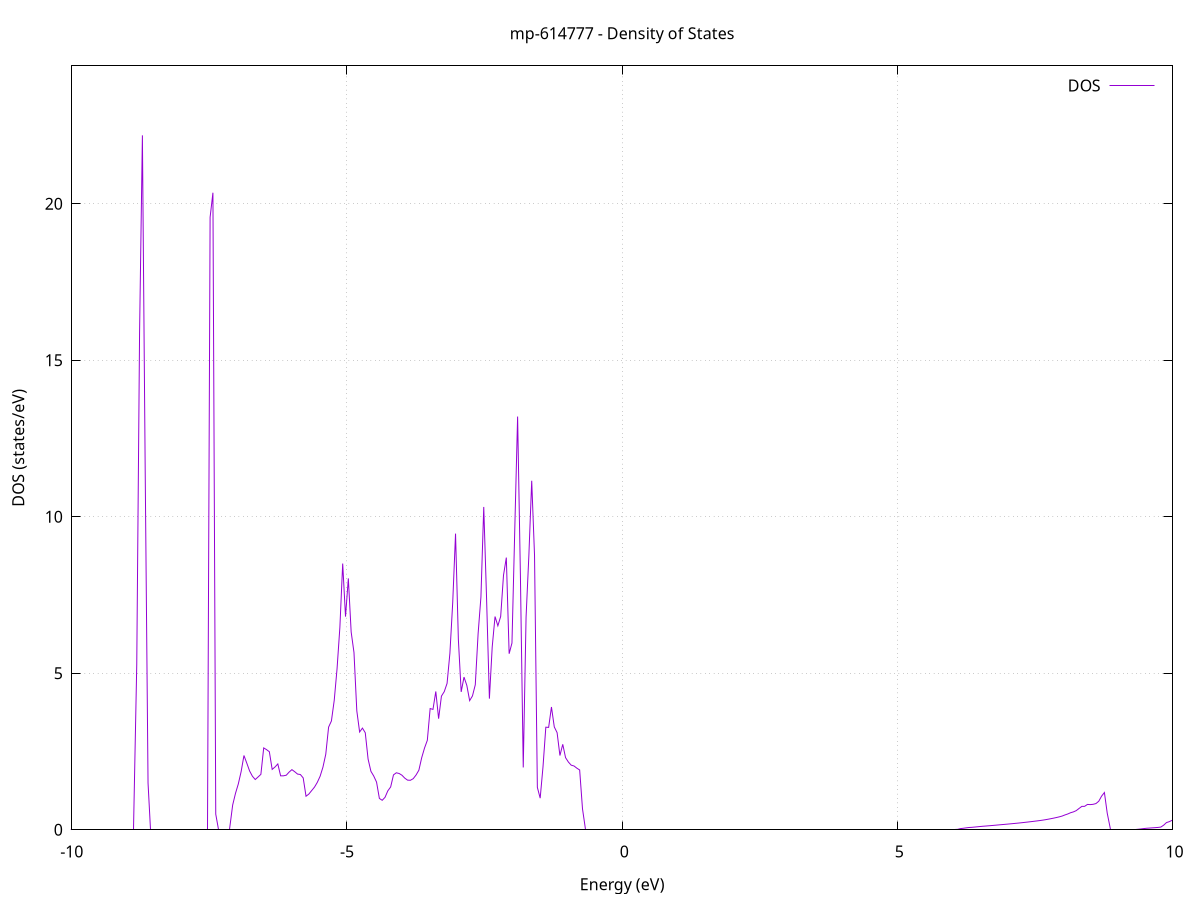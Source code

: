 set title 'mp-614777 - Density of States'
set xlabel 'Energy (eV)'
set ylabel 'DOS (states/eV)'
set grid
set xrange [-10:10]
set yrange [0:24.405]
set xzeroaxis lt -1
set terminal png size 800,600
set output 'mp-614777_dos_gnuplot.png'
plot '-' using 1:2 with lines title 'DOS'
-72.895100 0.000000
-72.843800 0.000000
-72.792600 0.000000
-72.741300 0.000000
-72.690100 0.000000
-72.638800 0.000000
-72.587500 0.000000
-72.536300 0.000000
-72.485000 0.000000
-72.433800 0.000000
-72.382500 0.000000
-72.331200 0.000000
-72.280000 0.000000
-72.228700 0.000000
-72.177500 0.000000
-72.126200 0.000000
-72.074900 0.000000
-72.023700 0.000000
-71.972400 0.000000
-71.921100 0.000000
-71.869900 0.000000
-71.818600 0.000000
-71.767400 0.000000
-71.716100 0.000000
-71.664800 0.000000
-71.613600 0.000000
-71.562300 0.000000
-71.511100 0.000000
-71.459800 0.000000
-71.408500 0.000000
-71.357300 0.000000
-71.306000 0.000000
-71.254800 0.000000
-71.203500 0.000000
-71.152200 0.000000
-71.101000 0.000000
-71.049700 0.000000
-70.998500 0.000000
-70.947200 0.000000
-70.895900 0.000000
-70.844700 0.000000
-70.793400 0.000000
-70.742200 0.000000
-70.690900 0.000000
-70.639600 0.000000
-70.588400 0.000000
-70.537100 0.000000
-70.485900 0.000000
-70.434600 0.000000
-70.383300 0.000000
-70.332100 0.000000
-70.280800 0.000000
-70.229600 0.000000
-70.178300 0.000000
-70.127000 0.000000
-70.075800 0.000000
-70.024500 0.000000
-69.973300 0.000000
-69.922000 0.000000
-69.870700 0.000000
-69.819500 0.000000
-69.768200 0.000000
-69.717000 0.000000
-69.665700 0.000000
-69.614400 0.000000
-69.563200 0.000000
-69.511900 0.000000
-69.460700 0.000000
-69.409400 0.000000
-69.358100 0.000000
-69.306900 0.000000
-69.255600 0.000000
-69.204300 0.000000
-69.153100 0.000000
-69.101800 0.000000
-69.050600 0.000000
-68.999300 0.000000
-68.948000 0.000000
-68.896800 0.000000
-68.845500 0.000000
-68.794300 0.000000
-68.743000 0.000000
-68.691700 0.000000
-68.640500 0.000000
-68.589200 0.000000
-68.538000 0.000000
-68.486700 0.000000
-68.435400 0.000000
-68.384200 0.000000
-68.332900 0.000000
-68.281700 0.000000
-68.230400 0.000000
-68.179100 0.000000
-68.127900 0.000000
-68.076600 0.000000
-68.025400 0.000000
-67.974100 0.000000
-67.922800 0.000000
-67.871600 0.000000
-67.820300 0.000000
-67.769100 0.000000
-67.717800 0.000000
-67.666500 0.000000
-67.615300 0.000000
-67.564000 0.000000
-67.512800 0.000000
-67.461500 0.000000
-67.410200 0.000000
-67.359000 0.000000
-67.307700 0.000000
-67.256500 0.000000
-67.205200 0.000000
-67.153900 0.000000
-67.102700 0.000000
-67.051400 0.000000
-67.000200 0.000000
-66.948900 0.000000
-66.897600 0.000000
-66.846400 0.000000
-66.795100 0.000000
-66.743900 0.000000
-66.692600 0.000000
-66.641300 0.000000
-66.590100 0.000000
-66.538800 0.000000
-66.487500 0.000000
-66.436300 0.000000
-66.385000 0.000000
-66.333800 0.000000
-66.282500 0.000000
-66.231200 0.000000
-66.180000 0.000000
-66.128700 0.000000
-66.077500 0.000000
-66.026200 0.000000
-65.974900 0.000000
-65.923700 0.000000
-65.872400 0.000000
-65.821200 0.000000
-65.769900 0.000000
-65.718600 0.000000
-65.667400 0.000000
-65.616100 0.000000
-65.564900 0.000000
-65.513600 0.000000
-65.462300 0.000000
-65.411100 0.000000
-65.359800 0.000000
-65.308600 0.000000
-65.257300 0.000000
-65.206000 0.000000
-65.154800 0.000000
-65.103500 0.000000
-65.052300 0.000000
-65.001000 0.000000
-64.949700 0.000000
-64.898500 0.000000
-64.847200 0.000000
-64.796000 0.000000
-64.744700 0.000000
-64.693400 0.000000
-64.642200 0.000000
-64.590900 0.000000
-64.539700 0.000000
-64.488400 0.000000
-64.437100 0.000000
-64.385900 0.000000
-64.334600 0.000000
-64.283400 0.000000
-64.232100 0.000000
-64.180800 0.000000
-64.129600 0.000000
-64.078300 0.000000
-64.027100 0.000000
-63.975800 0.000000
-63.924500 0.000000
-63.873300 0.000000
-63.822000 0.000000
-63.770800 0.000000
-63.719500 0.000000
-63.668200 0.000000
-63.617000 0.000000
-63.565700 0.000000
-63.514400 0.000000
-63.463200 0.000000
-63.411900 0.000000
-63.360700 0.000000
-63.309400 0.000000
-63.258100 0.000000
-63.206900 0.000000
-63.155600 0.000000
-63.104400 0.000000
-63.053100 0.000000
-63.001800 0.000000
-62.950600 0.000000
-62.899300 0.000000
-62.848100 0.000000
-62.796800 0.000000
-62.745500 0.000000
-62.694300 0.000000
-62.643000 0.000000
-62.591800 0.000000
-62.540500 0.000000
-62.489200 0.000000
-62.438000 0.000000
-62.386700 0.000000
-62.335500 0.000000
-62.284200 0.000000
-62.232900 0.000000
-62.181700 0.000000
-62.130400 0.000000
-62.079200 0.000000
-62.027900 0.000000
-61.976600 0.000000
-61.925400 0.000000
-61.874100 0.000000
-61.822900 0.000000
-61.771600 0.000000
-61.720300 0.000000
-61.669100 0.000000
-61.617800 0.000000
-61.566600 0.000000
-61.515300 0.000000
-61.464000 0.000000
-61.412800 0.000000
-61.361500 0.000000
-61.310300 0.000000
-61.259000 0.000000
-61.207700 0.000000
-61.156500 0.000000
-61.105200 0.000000
-61.054000 0.000000
-61.002700 0.000000
-60.951400 0.000000
-60.900200 0.000000
-60.848900 0.000000
-60.797600 0.000000
-60.746400 0.000000
-60.695100 0.000000
-60.643900 0.000000
-60.592600 0.000000
-60.541300 0.000000
-60.490100 0.000000
-60.438800 0.000000
-60.387600 0.000000
-60.336300 0.000000
-60.285000 0.000000
-60.233800 0.000000
-60.182500 0.000000
-60.131300 0.000000
-60.080000 0.000000
-60.028700 0.000000
-59.977500 0.000000
-59.926200 0.000000
-59.875000 0.000000
-59.823700 0.000000
-59.772400 0.000000
-59.721200 0.000000
-59.669900 0.000000
-59.618700 0.000000
-59.567400 0.000000
-59.516100 0.000000
-59.464900 0.000000
-59.413600 0.000000
-59.362400 0.000000
-59.311100 0.000000
-59.259800 0.000000
-59.208600 0.000000
-59.157300 0.000000
-59.106100 0.000000
-59.054800 0.000000
-59.003500 0.000000
-58.952300 0.000000
-58.901000 0.000000
-58.849800 0.000000
-58.798500 0.000000
-58.747200 0.000000
-58.696000 0.000000
-58.644700 0.000000
-58.593500 0.000000
-58.542200 0.000000
-58.490900 0.000000
-58.439700 0.000000
-58.388400 0.000000
-58.337200 0.000000
-58.285900 0.000000
-58.234600 0.000000
-58.183400 0.000000
-58.132100 0.000000
-58.080800 0.000000
-58.029600 0.000000
-57.978300 0.000000
-57.927100 0.000000
-57.875800 0.000000
-57.824500 0.000000
-57.773300 0.000000
-57.722000 0.000000
-57.670800 0.000000
-57.619500 0.000000
-57.568200 0.000000
-57.517000 0.000000
-57.465700 0.000000
-57.414500 0.000000
-57.363200 0.000000
-57.311900 0.000000
-57.260700 0.000000
-57.209400 0.000000
-57.158200 0.000000
-57.106900 0.000000
-57.055600 0.000000
-57.004400 0.000000
-56.953100 0.000000
-56.901900 0.000000
-56.850600 0.000000
-56.799300 0.000000
-56.748100 0.000000
-56.696800 0.000000
-56.645600 0.000000
-56.594300 0.000000
-56.543000 0.000000
-56.491800 0.000000
-56.440500 0.000000
-56.389300 0.000000
-56.338000 0.000000
-56.286700 0.000000
-56.235500 0.000000
-56.184200 0.000000
-56.133000 0.000000
-56.081700 0.000000
-56.030400 0.000000
-55.979200 0.000000
-55.927900 0.000000
-55.876700 0.000000
-55.825400 0.000000
-55.774100 0.000000
-55.722900 0.000000
-55.671600 0.000000
-55.620400 0.000000
-55.569100 0.000000
-55.517800 0.000000
-55.466600 0.000000
-55.415300 0.000000
-55.364100 0.000000
-55.312800 0.000000
-55.261500 0.000000
-55.210300 0.000000
-55.159000 0.000000
-55.107700 0.000000
-55.056500 0.000000
-55.005200 0.000000
-54.954000 0.000000
-54.902700 0.000000
-54.851400 0.000000
-54.800200 0.000000
-54.748900 0.000000
-54.697700 0.000000
-54.646400 0.000000
-54.595100 0.000000
-54.543900 0.000000
-54.492600 0.000000
-54.441400 0.000000
-54.390100 0.000000
-54.338800 0.000000
-54.287600 0.000000
-54.236300 0.000000
-54.185100 0.000000
-54.133800 0.000000
-54.082500 0.000000
-54.031300 0.000000
-53.980000 0.000000
-53.928800 0.000000
-53.877500 0.000000
-53.826200 0.000000
-53.775000 0.000000
-53.723700 0.000000
-53.672500 0.000000
-53.621200 0.000000
-53.569900 0.000000
-53.518700 0.000000
-53.467400 0.000000
-53.416200 0.000000
-53.364900 0.000000
-53.313600 0.000000
-53.262400 0.000000
-53.211100 0.000000
-53.159900 0.000000
-53.108600 0.000000
-53.057300 0.000000
-53.006100 0.000000
-52.954800 0.000000
-52.903600 0.000000
-52.852300 0.000000
-52.801000 0.000000
-52.749800 0.000000
-52.698500 0.000000
-52.647300 0.000000
-52.596000 0.000000
-52.544700 0.000000
-52.493500 0.000000
-52.442200 0.000000
-52.390900 0.000000
-52.339700 0.000000
-52.288400 0.000000
-52.237200 0.000000
-52.185900 0.000000
-52.134600 0.000000
-52.083400 0.000000
-52.032100 0.000000
-51.980900 0.000000
-51.929600 0.000000
-51.878300 0.000000
-51.827100 0.000000
-51.775800 0.000000
-51.724600 0.000000
-51.673300 0.000000
-51.622000 0.000000
-51.570800 0.000000
-51.519500 0.000000
-51.468300 0.000000
-51.417000 0.000000
-51.365700 0.000000
-51.314500 0.000000
-51.263200 0.000000
-51.212000 0.000000
-51.160700 0.000000
-51.109400 0.000000
-51.058200 0.000000
-51.006900 0.000000
-50.955700 0.000000
-50.904400 0.000000
-50.853100 0.000000
-50.801900 0.000000
-50.750600 0.000000
-50.699400 0.000000
-50.648100 0.000000
-50.596800 0.000000
-50.545600 0.000000
-50.494300 0.000000
-50.443100 0.000000
-50.391800 0.000000
-50.340500 0.000000
-50.289300 0.000000
-50.238000 0.000000
-50.186800 0.000000
-50.135500 0.000000
-50.084200 0.000000
-50.033000 0.000000
-49.981700 0.000000
-49.930500 0.000000
-49.879200 0.000000
-49.827900 0.000000
-49.776700 0.000000
-49.725400 0.000000
-49.674100 0.000000
-49.622900 0.000000
-49.571600 0.000000
-49.520400 0.000000
-49.469100 0.000000
-49.417800 0.000000
-49.366600 0.000000
-49.315300 0.000000
-49.264100 0.000000
-49.212800 0.000000
-49.161500 0.000000
-49.110300 0.000000
-49.059000 0.000000
-49.007800 0.000000
-48.956500 0.000000
-48.905200 0.000000
-48.854000 0.000000
-48.802700 0.000000
-48.751500 0.000000
-48.700200 0.000000
-48.648900 0.000000
-48.597700 0.000000
-48.546400 0.000000
-48.495200 0.000000
-48.443900 0.000000
-48.392600 0.000000
-48.341400 0.000000
-48.290100 0.000000
-48.238900 0.000000
-48.187600 0.000000
-48.136300 0.000000
-48.085100 0.000000
-48.033800 0.000000
-47.982600 0.000000
-47.931300 0.000000
-47.880000 0.000000
-47.828800 0.000000
-47.777500 0.000000
-47.726300 0.000000
-47.675000 0.000000
-47.623700 0.000000
-47.572500 0.000000
-47.521200 0.000000
-47.470000 0.000000
-47.418700 0.000000
-47.367400 0.000000
-47.316200 0.000000
-47.264900 0.000000
-47.213700 0.000000
-47.162400 0.000000
-47.111100 0.000000
-47.059900 0.000000
-47.008600 0.000000
-46.957300 0.000000
-46.906100 0.000000
-46.854800 0.000000
-46.803600 0.000000
-46.752300 0.000000
-46.701000 0.000000
-46.649800 0.000000
-46.598500 0.000000
-46.547300 0.000000
-46.496000 0.000000
-46.444700 0.000000
-46.393500 0.000000
-46.342200 0.000000
-46.291000 0.000000
-46.239700 0.000000
-46.188400 0.000000
-46.137200 0.000000
-46.085900 0.000000
-46.034700 0.000000
-45.983400 0.000000
-45.932100 0.000000
-45.880900 0.000000
-45.829600 0.000000
-45.778400 0.000000
-45.727100 0.000000
-45.675800 0.000000
-45.624600 0.000000
-45.573300 0.000000
-45.522100 0.000000
-45.470800 0.000000
-45.419500 0.000000
-45.368300 0.000000
-45.317000 0.000000
-45.265800 0.000000
-45.214500 0.000000
-45.163200 0.000000
-45.112000 0.000000
-45.060700 0.000000
-45.009500 0.000000
-44.958200 0.000000
-44.906900 0.000000
-44.855700 0.000000
-44.804400 0.000000
-44.753200 0.000000
-44.701900 0.000000
-44.650600 0.000000
-44.599400 0.000000
-44.548100 0.000000
-44.496900 0.000000
-44.445600 0.000000
-44.394300 0.000000
-44.343100 0.000000
-44.291800 0.000000
-44.240600 0.000000
-44.189300 0.000000
-44.138000 0.000000
-44.086800 0.000000
-44.035500 0.000000
-43.984200 0.000000
-43.933000 0.000000
-43.881700 0.000000
-43.830500 0.000000
-43.779200 0.000000
-43.727900 0.000000
-43.676700 0.000000
-43.625400 0.000000
-43.574200 0.000000
-43.522900 0.000000
-43.471600 0.000000
-43.420400 0.000000
-43.369100 0.000000
-43.317900 0.000000
-43.266600 0.000000
-43.215300 0.000000
-43.164100 0.000000
-43.112800 0.000000
-43.061600 0.000000
-43.010300 0.000000
-42.959000 0.000000
-42.907800 0.000000
-42.856500 0.000000
-42.805300 0.000000
-42.754000 0.000000
-42.702700 0.000000
-42.651500 0.000000
-42.600200 0.000000
-42.549000 0.000000
-42.497700 0.000000
-42.446400 0.000000
-42.395200 0.000000
-42.343900 0.000000
-42.292700 0.000000
-42.241400 0.000000
-42.190100 0.000000
-42.138900 0.000000
-42.087600 0.000000
-42.036400 0.000000
-41.985100 0.000000
-41.933800 0.000000
-41.882600 0.000000
-41.831300 0.000000
-41.780100 0.000000
-41.728800 0.000000
-41.677500 0.000000
-41.626300 0.000000
-41.575000 0.000000
-41.523800 0.000000
-41.472500 0.000000
-41.421200 0.000000
-41.370000 0.000000
-41.318700 0.000000
-41.267400 0.000000
-41.216200 0.000000
-41.164900 0.000000
-41.113700 0.000000
-41.062400 0.000000
-41.011100 0.000000
-40.959900 0.000000
-40.908600 0.000000
-40.857400 0.000000
-40.806100 0.000000
-40.754800 0.000000
-40.703600 0.000000
-40.652300 0.000000
-40.601100 0.000000
-40.549800 0.000000
-40.498500 0.000000
-40.447300 0.000000
-40.396000 0.000000
-40.344800 0.000000
-40.293500 0.000000
-40.242200 0.000000
-40.191000 0.000000
-40.139700 0.000000
-40.088500 0.000000
-40.037200 0.000000
-39.985900 0.000000
-39.934700 0.000000
-39.883400 0.000000
-39.832200 0.000000
-39.780900 0.000000
-39.729600 0.000000
-39.678400 0.000000
-39.627100 0.000000
-39.575900 0.000000
-39.524600 0.000000
-39.473300 0.000000
-39.422100 0.000000
-39.370800 0.000000
-39.319600 0.000000
-39.268300 0.000000
-39.217000 0.000000
-39.165800 0.000000
-39.114500 0.000000
-39.063300 0.000000
-39.012000 0.000000
-38.960700 0.000000
-38.909500 0.000000
-38.858200 0.000000
-38.807000 0.000000
-38.755700 0.000000
-38.704400 0.000000
-38.653200 0.000000
-38.601900 0.000000
-38.550600 0.000000
-38.499400 0.000000
-38.448100 0.000000
-38.396900 0.000000
-38.345600 0.000000
-38.294300 0.000000
-38.243100 0.000000
-38.191800 0.000000
-38.140600 0.000000
-38.089300 0.000000
-38.038000 0.000000
-37.986800 0.000000
-37.935500 0.000000
-37.884300 0.000000
-37.833000 0.000000
-37.781700 0.000000
-37.730500 0.000000
-37.679200 0.000000
-37.628000 0.000000
-37.576700 0.000000
-37.525400 0.000000
-37.474200 0.000000
-37.422900 0.000000
-37.371700 0.000000
-37.320400 0.000000
-37.269100 0.000000
-37.217900 0.000000
-37.166600 0.000000
-37.115400 0.000000
-37.064100 0.000000
-37.012800 0.000000
-36.961600 0.000000
-36.910300 0.000000
-36.859100 0.000000
-36.807800 0.000000
-36.756500 0.000000
-36.705300 0.000000
-36.654000 0.000000
-36.602800 0.000000
-36.551500 0.000000
-36.500200 0.000000
-36.449000 0.000000
-36.397700 0.000000
-36.346500 0.000000
-36.295200 0.000000
-36.243900 0.000000
-36.192700 0.000000
-36.141400 0.000000
-36.090200 0.000000
-36.038900 0.000000
-35.987600 0.000000
-35.936400 0.000000
-35.885100 0.000000
-35.833900 0.000000
-35.782600 0.000000
-35.731300 0.000000
-35.680100 0.000000
-35.628800 0.000000
-35.577500 0.000000
-35.526300 0.000000
-35.475000 0.000000
-35.423800 0.000000
-35.372500 0.000000
-35.321200 0.000000
-35.270000 0.000000
-35.218700 0.000000
-35.167500 0.000000
-35.116200 0.000000
-35.064900 0.000000
-35.013700 0.000000
-34.962400 0.000000
-34.911200 0.000000
-34.859900 0.000000
-34.808600 0.000000
-34.757400 0.000000
-34.706100 0.000000
-34.654900 0.000000
-34.603600 0.000000
-34.552300 0.000000
-34.501100 0.000000
-34.449800 0.000000
-34.398600 0.000000
-34.347300 0.000000
-34.296000 0.000000
-34.244800 0.000000
-34.193500 0.000000
-34.142300 0.000000
-34.091000 0.000000
-34.039700 0.000000
-33.988500 0.000000
-33.937200 0.000000
-33.886000 0.000000
-33.834700 0.000000
-33.783400 0.000000
-33.732200 0.000000
-33.680900 0.000000
-33.629700 0.000000
-33.578400 0.000000
-33.527100 0.000000
-33.475900 0.000000
-33.424600 0.000000
-33.373400 0.000000
-33.322100 0.000000
-33.270800 0.000000
-33.219600 0.000000
-33.168300 0.000000
-33.117100 0.000000
-33.065800 0.000000
-33.014500 0.000000
-32.963300 0.000000
-32.912000 0.000000
-32.860700 0.000000
-32.809500 0.000000
-32.758200 0.000000
-32.707000 0.000000
-32.655700 0.000000
-32.604400 0.000000
-32.553200 0.000000
-32.501900 0.000000
-32.450700 0.000000
-32.399400 0.000000
-32.348100 0.000000
-32.296900 0.000000
-32.245600 0.000000
-32.194400 0.000000
-32.143100 0.000000
-32.091800 0.000000
-32.040600 0.000000
-31.989300 0.000000
-31.938100 0.000000
-31.886800 0.000000
-31.835500 0.000000
-31.784300 0.000000
-31.733000 0.000000
-31.681800 0.000000
-31.630500 0.000000
-31.579200 0.000000
-31.528000 0.000000
-31.476700 0.000000
-31.425500 0.000000
-31.374200 0.000000
-31.322900 0.000000
-31.271700 0.000000
-31.220400 0.000000
-31.169200 0.000000
-31.117900 0.000000
-31.066600 0.000000
-31.015400 0.000000
-30.964100 0.000000
-30.912900 0.000000
-30.861600 0.000000
-30.810300 0.000000
-30.759100 0.000000
-30.707800 0.000000
-30.656600 0.000000
-30.605300 0.000000
-30.554000 0.000000
-30.502800 0.000000
-30.451500 0.000000
-30.400300 0.000000
-30.349000 0.000000
-30.297700 0.000000
-30.246500 0.000000
-30.195200 0.000000
-30.143900 0.000000
-30.092700 0.000000
-30.041400 0.000000
-29.990200 0.000000
-29.938900 0.000000
-29.887600 0.000000
-29.836400 0.000000
-29.785100 0.000000
-29.733900 0.000000
-29.682600 0.000000
-29.631300 0.000000
-29.580100 0.000000
-29.528800 0.000000
-29.477600 0.000000
-29.426300 0.000000
-29.375000 0.000000
-29.323800 0.000000
-29.272500 0.000000
-29.221300 0.000000
-29.170000 0.000000
-29.118700 0.000000
-29.067500 0.000000
-29.016200 0.000000
-28.965000 0.000000
-28.913700 0.000000
-28.862400 0.000000
-28.811200 0.000000
-28.759900 0.000000
-28.708700 0.000000
-28.657400 0.000000
-28.606100 0.000000
-28.554900 0.000000
-28.503600 0.000000
-28.452400 0.000000
-28.401100 0.000000
-28.349800 0.000000
-28.298600 0.000000
-28.247300 0.000000
-28.196100 0.000000
-28.144800 0.000000
-28.093500 0.000000
-28.042300 0.000000
-27.991000 0.000000
-27.939800 0.000000
-27.888500 0.000000
-27.837200 0.000000
-27.786000 0.000000
-27.734700 0.000000
-27.683500 0.000000
-27.632200 0.000000
-27.580900 0.000000
-27.529700 0.000000
-27.478400 0.000000
-27.427200 0.000000
-27.375900 0.000000
-27.324600 0.000000
-27.273400 0.000000
-27.222100 0.000000
-27.170800 0.000000
-27.119600 0.000000
-27.068300 0.000000
-27.017100 0.000000
-26.965800 0.000000
-26.914500 0.000000
-26.863300 0.000000
-26.812000 0.000000
-26.760800 0.000000
-26.709500 0.000000
-26.658200 0.000000
-26.607000 0.000000
-26.555700 0.000000
-26.504500 0.000000
-26.453200 0.000000
-26.401900 0.000000
-26.350700 0.000000
-26.299400 0.000000
-26.248200 0.000000
-26.196900 0.000000
-26.145600 0.000000
-26.094400 0.000000
-26.043100 0.000000
-25.991900 0.000000
-25.940600 0.000000
-25.889300 0.000000
-25.838100 0.000000
-25.786800 0.000000
-25.735600 0.000000
-25.684300 0.000000
-25.633000 0.000000
-25.581800 0.000000
-25.530500 0.000000
-25.479300 0.000000
-25.428000 0.000000
-25.376700 0.000000
-25.325500 0.000000
-25.274200 0.000000
-25.223000 0.000000
-25.171700 0.000000
-25.120400 0.000000
-25.069200 0.000000
-25.017900 0.000000
-24.966700 0.000000
-24.915400 0.000000
-24.864100 0.000000
-24.812900 0.000000
-24.761600 0.000000
-24.710400 0.000000
-24.659100 0.000000
-24.607800 0.000000
-24.556600 0.000000
-24.505300 0.000000
-24.454000 0.000000
-24.402800 0.000000
-24.351500 0.000000
-24.300300 0.000000
-24.249000 0.000000
-24.197700 0.000000
-24.146500 0.000000
-24.095200 0.000000
-24.044000 0.000000
-23.992700 0.000000
-23.941400 0.000000
-23.890200 0.000000
-23.838900 0.000000
-23.787700 0.000000
-23.736400 0.000000
-23.685100 0.000000
-23.633900 0.000000
-23.582600 0.000000
-23.531400 0.000000
-23.480100 0.000000
-23.428800 0.000000
-23.377600 0.000000
-23.326300 0.000000
-23.275100 0.000000
-23.223800 0.000000
-23.172500 0.000000
-23.121300 0.000000
-23.070000 0.000000
-23.018800 0.000000
-22.967500 0.000000
-22.916200 0.000000
-22.865000 0.000000
-22.813700 0.000000
-22.762500 0.511400
-22.711200 0.877400
-22.659900 1.247000
-22.608700 1.682600
-22.557400 2.288700
-22.506200 3.477000
-22.454900 6.481300
-22.403600 0.000000
-22.352400 0.000000
-22.301100 0.000000
-22.249900 0.000000
-22.198600 0.000000
-22.147300 0.273200
-22.096100 4.306600
-22.044800 5.828700
-21.993600 4.232700
-21.942300 7.844300
-21.891000 35.386300
-21.839800 23.375600
-21.788500 30.563000
-21.737200 0.000000
-21.686000 0.000000
-21.634700 0.000000
-21.583500 0.000000
-21.532200 0.000000
-21.480900 0.000000
-21.429700 0.000000
-21.378400 0.000000
-21.327200 0.000000
-21.275900 0.000000
-21.224600 0.000000
-21.173400 0.000000
-21.122100 0.000000
-21.070900 0.000000
-21.019600 0.000000
-20.968300 0.000000
-20.917100 0.000000
-20.865800 0.000000
-20.814600 0.000000
-20.763300 0.000000
-20.712000 0.000000
-20.660800 0.000000
-20.609500 0.000000
-20.558300 0.000000
-20.507000 0.000000
-20.455700 0.000000
-20.404500 0.000000
-20.353200 0.000000
-20.302000 0.000000
-20.250700 0.000000
-20.199400 0.000000
-20.148200 0.000000
-20.096900 0.000000
-20.045700 0.000000
-19.994400 0.000000
-19.943100 0.000000
-19.891900 0.000000
-19.840600 0.000000
-19.789400 0.000000
-19.738100 0.000000
-19.686800 0.000000
-19.635600 0.000000
-19.584300 0.000000
-19.533100 0.000000
-19.481800 0.000000
-19.430500 0.000000
-19.379300 0.000000
-19.328000 0.000000
-19.276800 0.000000
-19.225500 0.000000
-19.174200 0.000000
-19.123000 0.000000
-19.071700 0.000000
-19.020400 0.000000
-18.969200 0.000000
-18.917900 0.000000
-18.866700 0.000000
-18.815400 0.000000
-18.764100 0.000000
-18.712900 0.000000
-18.661600 0.000000
-18.610400 0.000000
-18.559100 0.000000
-18.507800 0.000000
-18.456600 0.000000
-18.405300 0.000000
-18.354100 0.000000
-18.302800 0.000000
-18.251500 0.000000
-18.200300 0.000000
-18.149000 0.000000
-18.097800 0.000000
-18.046500 0.000000
-17.995200 0.000000
-17.944000 0.000000
-17.892700 0.000000
-17.841500 0.000000
-17.790200 0.000000
-17.738900 0.000000
-17.687700 0.000000
-17.636400 0.000000
-17.585200 0.000000
-17.533900 0.000000
-17.482600 0.000000
-17.431400 0.000000
-17.380100 0.000000
-17.328900 0.000000
-17.277600 0.000000
-17.226300 0.000000
-17.175100 0.000000
-17.123800 0.000000
-17.072600 0.000000
-17.021300 0.000000
-16.970000 0.000000
-16.918800 0.000000
-16.867500 0.000000
-16.816300 0.000000
-16.765000 0.000000
-16.713700 0.000000
-16.662500 0.000000
-16.611200 0.000000
-16.560000 0.000000
-16.508700 0.000000
-16.457400 0.000000
-16.406200 0.000000
-16.354900 0.000000
-16.303700 0.000000
-16.252400 0.000000
-16.201100 0.000000
-16.149900 0.000000
-16.098600 0.000000
-16.047300 0.000000
-15.996100 0.000000
-15.944800 0.000000
-15.893600 0.000000
-15.842300 0.000000
-15.791000 0.000000
-15.739800 0.000000
-15.688500 0.000000
-15.637300 0.000000
-15.586000 0.000000
-15.534700 0.000000
-15.483500 0.000000
-15.432200 0.000000
-15.381000 0.000000
-15.329700 0.000000
-15.278400 0.000000
-15.227200 0.000000
-15.175900 0.000000
-15.124700 0.000000
-15.073400 0.000000
-15.022100 0.000000
-14.970900 0.000000
-14.919600 0.000000
-14.868400 0.000000
-14.817100 0.000000
-14.765800 0.000000
-14.714600 0.000000
-14.663300 0.000000
-14.612100 0.000000
-14.560800 0.000000
-14.509500 0.000000
-14.458300 0.000000
-14.407000 0.000000
-14.355800 0.000000
-14.304500 0.000000
-14.253200 0.000000
-14.202000 0.000000
-14.150700 0.000000
-14.099500 0.000000
-14.048200 0.000000
-13.996900 0.000000
-13.945700 0.000000
-13.894400 0.000000
-13.843200 0.000000
-13.791900 0.000000
-13.740600 0.000000
-13.689400 0.000000
-13.638100 0.000000
-13.586900 0.000000
-13.535600 0.000000
-13.484300 0.000000
-13.433100 0.000000
-13.381800 0.000000
-13.330500 0.000000
-13.279300 0.000000
-13.228000 0.000000
-13.176800 0.000000
-13.125500 0.000000
-13.074200 0.000000
-13.023000 0.000000
-12.971700 0.000000
-12.920500 0.000000
-12.869200 0.000000
-12.817900 0.000000
-12.766700 0.000000
-12.715400 0.000000
-12.664200 0.000000
-12.612900 0.000000
-12.561600 0.000000
-12.510400 0.000000
-12.459100 0.000000
-12.407900 0.000000
-12.356600 0.000000
-12.305300 0.000000
-12.254100 0.000000
-12.202800 0.000000
-12.151600 0.000000
-12.100300 0.000000
-12.049000 0.000000
-11.997800 0.000000
-11.946500 0.000000
-11.895300 0.000000
-11.844000 0.000000
-11.792700 0.000000
-11.741500 0.000000
-11.690200 0.000000
-11.639000 0.000000
-11.587700 0.000000
-11.536400 0.000000
-11.485200 0.000000
-11.433900 0.000000
-11.382700 0.000000
-11.331400 0.000000
-11.280100 0.000000
-11.228900 0.000000
-11.177600 0.000000
-11.126400 0.000000
-11.075100 0.000000
-11.023800 0.000000
-10.972600 0.000000
-10.921300 0.000000
-10.870100 0.000000
-10.818800 0.000000
-10.767500 0.000000
-10.716300 0.000000
-10.665000 0.000000
-10.613700 0.000000
-10.562500 0.000000
-10.511200 0.000000
-10.460000 0.000000
-10.408700 0.000000
-10.357400 0.000000
-10.306200 0.000000
-10.254900 0.000000
-10.203700 0.000000
-10.152400 0.000000
-10.101100 0.000000
-10.049900 0.000000
-9.998600 0.000000
-9.947400 0.000000
-9.896100 0.000000
-9.844800 0.000000
-9.793600 0.000000
-9.742300 0.000000
-9.691100 0.000000
-9.639800 0.000000
-9.588500 0.000000
-9.537300 0.000000
-9.486000 0.000000
-9.434800 0.000000
-9.383500 0.000000
-9.332200 0.000000
-9.281000 0.000000
-9.229700 0.000000
-9.178500 0.000000
-9.127200 0.000000
-9.075900 0.000000
-9.024700 0.000000
-8.973400 0.000000
-8.922200 0.000000
-8.870900 0.000000
-8.819600 5.281000
-8.768400 15.877000
-8.717100 22.186300
-8.665900 11.400700
-8.614600 1.496600
-8.563300 0.000000
-8.512100 0.000000
-8.460800 0.000000
-8.409600 0.000000
-8.358300 0.000000
-8.307000 0.000000
-8.255800 0.000000
-8.204500 0.000000
-8.153300 0.000000
-8.102000 0.000000
-8.050700 0.000000
-7.999500 0.000000
-7.948200 0.000000
-7.897000 0.000000
-7.845700 0.000000
-7.794400 0.000000
-7.743200 0.000000
-7.691900 0.000000
-7.640600 0.000000
-7.589400 0.000000
-7.538100 0.000000
-7.486900 19.567500
-7.435600 20.352200
-7.384300 0.499400
-7.333100 0.000000
-7.281800 0.000000
-7.230600 0.000000
-7.179300 0.000000
-7.128000 0.000000
-7.076800 0.791500
-7.025500 1.163400
-6.974300 1.464700
-6.923000 1.859900
-6.871700 2.373300
-6.820500 2.129600
-6.769200 1.878600
-6.718000 1.710700
-6.666700 1.605600
-6.615400 1.686700
-6.564200 1.770700
-6.512900 2.615400
-6.461700 2.560500
-6.410400 2.493700
-6.359100 1.928800
-6.307900 2.004800
-6.256600 2.103500
-6.205400 1.722600
-6.154100 1.723800
-6.102800 1.743400
-6.051600 1.842500
-6.000300 1.921400
-5.949100 1.854400
-5.897800 1.779300
-5.846500 1.765500
-5.795300 1.656800
-5.744000 1.071300
-5.692800 1.141200
-5.641500 1.252000
-5.590200 1.363100
-5.539000 1.514500
-5.487700 1.711100
-5.436500 2.000900
-5.385200 2.413400
-5.333900 3.279300
-5.282700 3.475700
-5.231400 4.135700
-5.180200 5.144100
-5.128900 6.464800
-5.077600 8.504200
-5.026400 6.808600
-4.975100 8.030900
-4.923800 6.319800
-4.872600 5.662700
-4.821300 3.801500
-4.770100 3.123700
-4.718800 3.248000
-4.667500 3.099600
-4.616300 2.258500
-4.565000 1.868500
-4.513800 1.717400
-4.462500 1.522700
-4.411200 1.002100
-4.360000 0.941900
-4.308700 1.036000
-4.257500 1.244300
-4.206200 1.368200
-4.154900 1.753000
-4.103700 1.820700
-4.052400 1.798200
-4.001200 1.743200
-3.949900 1.649900
-3.898600 1.585600
-3.847400 1.581300
-3.796100 1.632800
-3.744900 1.749000
-3.693600 1.902600
-3.642300 2.301500
-3.591100 2.610000
-3.539800 2.858700
-3.488600 3.872700
-3.437300 3.845900
-3.386000 4.418400
-3.334800 3.549700
-3.283500 4.270400
-3.232300 4.412900
-3.181000 4.677800
-3.129700 5.637900
-3.078500 7.259900
-3.027200 9.462700
-2.976000 6.083600
-2.924700 4.404800
-2.873400 4.878000
-2.822200 4.612000
-2.770900 4.125700
-2.719700 4.276200
-2.668400 4.632800
-2.617100 6.266000
-2.565900 7.437400
-2.514600 10.313800
-2.463400 7.386800
-2.412100 4.188900
-2.360800 5.843400
-2.309600 6.812300
-2.258300 6.515900
-2.207000 6.816700
-2.155800 8.131200
-2.104500 8.695900
-2.053300 5.624300
-2.002000 5.965500
-1.950700 9.613200
-1.899500 13.202000
-1.848200 8.084100
-1.797000 1.991900
-1.745700 6.790700
-1.694400 8.783800
-1.643200 11.150800
-1.591900 8.761500
-1.540700 1.355000
-1.489400 1.009900
-1.438100 2.010000
-1.386900 3.277200
-1.335600 3.270800
-1.284400 3.922800
-1.233100 3.286300
-1.181800 3.102100
-1.130600 2.371800
-1.079300 2.731300
-1.028100 2.304600
-0.976800 2.163900
-0.925500 2.064000
-0.874300 2.037900
-0.823000 1.967700
-0.771800 1.910400
-0.720500 0.670800
-0.669200 0.000000
-0.618000 0.000000
-0.566700 0.000000
-0.515500 0.000000
-0.464200 0.000000
-0.412900 0.000000
-0.361700 0.000000
-0.310400 0.000000
-0.259200 0.000000
-0.207900 0.000000
-0.156600 0.000000
-0.105400 0.000000
-0.054100 0.000000
-0.002900 0.000000
0.048400 0.000000
0.099700 0.000000
0.150900 0.000000
0.202200 0.000000
0.253400 0.000000
0.304700 0.000000
0.356000 0.000000
0.407200 0.000000
0.458500 0.000000
0.509800 0.000000
0.561000 0.000000
0.612300 0.000000
0.663500 0.000000
0.714800 0.000000
0.766100 0.000000
0.817300 0.000000
0.868600 0.000000
0.919800 0.000000
0.971100 0.000000
1.022400 0.000000
1.073600 0.000000
1.124900 0.000000
1.176100 0.000000
1.227400 0.000000
1.278700 0.000000
1.329900 0.000000
1.381200 0.000000
1.432400 0.000000
1.483700 0.000000
1.535000 0.000000
1.586200 0.000000
1.637500 0.000000
1.688700 0.000000
1.740000 0.000000
1.791300 0.000000
1.842500 0.000000
1.893800 0.000000
1.945000 0.000000
1.996300 0.000000
2.047600 0.000000
2.098800 0.000000
2.150100 0.000000
2.201300 0.000000
2.252600 0.000000
2.303900 0.000000
2.355100 0.000000
2.406400 0.000000
2.457600 0.000000
2.508900 0.000000
2.560200 0.000000
2.611400 0.000000
2.662700 0.000000
2.713900 0.000000
2.765200 0.000000
2.816500 0.000000
2.867700 0.000000
2.919000 0.000000
2.970200 0.000000
3.021500 0.000000
3.072800 0.000000
3.124000 0.000000
3.175300 0.000000
3.226500 0.000000
3.277800 0.000000
3.329100 0.000000
3.380300 0.000000
3.431600 0.000000
3.482900 0.000000
3.534100 0.000000
3.585400 0.000000
3.636600 0.000000
3.687900 0.000000
3.739200 0.000000
3.790400 0.000000
3.841700 0.000000
3.892900 0.000000
3.944200 0.000000
3.995500 0.000000
4.046700 0.000000
4.098000 0.000000
4.149200 0.000000
4.200500 0.000000
4.251800 0.000000
4.303000 0.000000
4.354300 0.000000
4.405500 0.000000
4.456800 0.000000
4.508100 0.000000
4.559300 0.000000
4.610600 0.000000
4.661800 0.000000
4.713100 0.000000
4.764400 0.000000
4.815600 0.000000
4.866900 0.000000
4.918100 0.000000
4.969400 0.000000
5.020700 0.000000
5.071900 0.000000
5.123200 0.000000
5.174400 0.000000
5.225700 0.000000
5.277000 0.000000
5.328200 0.000000
5.379500 0.000000
5.430700 0.000000
5.482000 0.000000
5.533300 0.000000
5.584500 0.000000
5.635800 0.000000
5.687000 0.000000
5.738300 0.000000
5.789600 0.000000
5.840800 0.000000
5.892100 0.000000
5.943300 0.000000
5.994600 0.000000
6.045900 0.000000
6.097100 0.014500
6.148400 0.038000
6.199700 0.048300
6.250900 0.061200
6.302200 0.072900
6.353400 0.078400
6.404700 0.086900
6.456000 0.095800
6.507200 0.105000
6.558500 0.112900
6.609700 0.120100
6.661000 0.127400
6.712300 0.135000
6.763500 0.143100
6.814800 0.151500
6.866000 0.159800
6.917300 0.167500
6.968600 0.175600
7.019800 0.183900
7.071100 0.192300
7.122300 0.201000
7.173600 0.209800
7.224900 0.218900
7.276100 0.228600
7.327400 0.238800
7.378600 0.249200
7.429900 0.259900
7.481200 0.270800
7.532400 0.282000
7.583700 0.293500
7.634900 0.305900
7.686200 0.320500
7.737500 0.336600
7.788700 0.353600
7.840000 0.371800
7.891200 0.391600
7.942500 0.413000
7.993800 0.438000
8.045000 0.473700
8.096300 0.504300
8.147500 0.544000
8.198800 0.570900
8.250100 0.611000
8.301300 0.680500
8.352600 0.747000
8.403800 0.749300
8.455100 0.809900
8.506400 0.804200
8.557600 0.813500
8.608900 0.837200
8.660100 0.911700
8.711400 1.074000
8.762700 1.190400
8.813900 0.532100
8.865200 0.000000
8.916500 0.000000
8.967700 0.000000
9.019000 0.000000
9.070200 0.000000
9.121500 0.000000
9.172800 0.000000
9.224000 0.000000
9.275300 0.000000
9.326500 0.000000
9.377800 0.017500
9.429100 0.027500
9.480300 0.039300
9.531600 0.048500
9.582800 0.055100
9.634100 0.061600
9.685400 0.067800
9.736600 0.075300
9.787900 0.086300
9.839100 0.146400
9.890400 0.230000
9.941700 0.259400
9.992900 0.302400
10.044200 0.351500
10.095400 0.398100
10.146700 0.441200
10.198000 0.489700
10.249200 0.544200
10.300500 0.610200
10.351700 0.701800
10.403000 0.854200
10.454300 0.940900
10.505500 0.925900
10.556800 0.940200
10.608000 0.941000
10.659300 0.962800
10.710600 1.317800
10.761800 1.219800
10.813100 1.043700
10.864300 0.831400
10.915600 0.543900
10.966900 0.442600
11.018100 0.393200
11.069400 0.472800
11.120600 0.567900
11.171900 0.722900
11.223200 0.754200
11.274400 0.766400
11.325700 0.768400
11.376900 0.775200
11.428200 0.814600
11.479500 0.865000
11.530700 0.875300
11.582000 0.877500
11.633200 0.902900
11.684500 0.942100
11.735800 0.988600
11.787000 1.011700
11.838300 1.028800
11.889600 1.066200
11.940800 1.133300
11.992100 1.152700
12.043300 1.192800
12.094600 1.308200
12.145900 1.452500
12.197100 1.551700
12.248400 1.569500
12.299600 1.780800
12.350900 1.730400
12.402200 1.571700
12.453400 1.354400
12.504700 1.215600
12.555900 1.107300
12.607200 1.062000
12.658500 1.083100
12.709700 1.127000
12.761000 1.138500
12.812200 1.026000
12.863500 0.921400
12.914800 0.845800
12.966000 0.817300
13.017300 0.783400
13.068500 0.804500
13.119800 0.852900
13.171100 0.957600
13.222300 1.147500
13.273600 1.372100
13.324800 1.564000
13.376100 1.594500
13.427400 1.609600
13.478600 1.476600
13.529900 1.494900
13.581100 1.354700
13.632400 1.262200
13.683700 1.138200
13.734900 1.121300
13.786200 1.144900
13.837400 1.164600
13.888700 1.142300
13.940000 1.115500
13.991200 1.009100
14.042500 1.178200
14.093700 1.319100
14.145000 1.268400
14.196300 1.282400
14.247500 1.306600
14.298800 1.385100
14.350000 1.431500
14.401300 1.324200
14.452600 1.123500
14.503800 0.972100
14.555100 1.008200
14.606400 1.253000
14.657600 1.345500
14.708900 1.352100
14.760100 1.387900
14.811400 1.754600
14.862700 1.540000
14.913900 1.385100
14.965200 1.364700
15.016400 1.457200
15.067700 1.714400
15.119000 1.946600
15.170200 1.895500
15.221500 1.914400
15.272700 1.858100
15.324000 1.802600
15.375300 1.770200
15.426500 1.927800
15.477800 2.334700
15.529000 2.379300
15.580300 2.655600
15.631600 2.496100
15.682800 2.213000
15.734100 2.427200
15.785300 2.223500
15.836600 2.232300
15.887900 2.199400
15.939100 2.097600
15.990400 2.284100
16.041600 2.223000
16.092900 2.792700
16.144200 2.615500
16.195400 3.044000
16.246700 2.589900
16.297900 2.416100
16.349200 2.248100
16.400500 2.057600
16.451700 2.029000
16.503000 2.227000
16.554200 2.307800
16.605500 2.097100
16.656800 1.872600
16.708000 1.562300
16.759300 1.362300
16.810500 1.366300
16.861800 1.587900
16.913100 1.976000
16.964300 1.833800
17.015600 1.491700
17.066800 1.488600
17.118100 1.782000
17.169400 1.897600
17.220600 1.968500
17.271900 1.983500
17.323200 1.722100
17.374400 1.691000
17.425700 1.644000
17.476900 1.919100
17.528200 1.697800
17.579500 1.533900
17.630700 1.448700
17.682000 1.351500
17.733200 1.357200
17.784500 1.260100
17.835800 1.218500
17.887000 1.646200
17.938300 2.419500
17.989500 2.245900
18.040800 1.855000
18.092100 1.569200
18.143300 1.313300
18.194600 1.247500
18.245800 1.180800
18.297100 1.090600
18.348400 1.092200
18.399600 1.208700
18.450900 1.387100
18.502100 1.382000
18.553400 1.497100
18.604700 1.768400
18.655900 2.182700
18.707200 2.199200
18.758400 2.132000
18.809700 2.273000
18.861000 2.286400
18.912200 2.319100
18.963500 2.317800
19.014700 2.173000
19.066000 1.936900
19.117300 1.510300
19.168500 1.267000
19.219800 1.295800
19.271000 1.430200
19.322300 1.556100
19.373600 1.635400
19.424800 1.571300
19.476100 1.428700
19.527300 1.351400
19.578600 1.216000
19.629900 1.087300
19.681100 1.030700
19.732400 1.090400
19.783600 1.211900
19.834900 1.439400
19.886200 1.690000
19.937400 1.757200
19.988700 1.589800
20.039900 1.400600
20.091200 1.282600
20.142500 1.215200
20.193700 1.061100
20.245000 0.989300
20.296300 0.944700
20.347500 0.982200
20.398800 1.039700
20.450000 1.129600
20.501300 1.136300
20.552600 1.105900
20.603800 1.061800
20.655100 1.199600
20.706300 1.318800
20.757600 1.339400
20.808900 1.275400
20.860100 1.309700
20.911400 1.277800
20.962600 1.329900
21.013900 1.300100
21.065200 1.198100
21.116400 1.160100
21.167700 1.163500
21.218900 1.207300
21.270200 1.382800
21.321500 1.539300
21.372700 1.631800
21.424000 1.598900
21.475200 1.507700
21.526500 1.649600
21.577800 1.701400
21.629000 1.509800
21.680300 1.283100
21.731500 1.147700
21.782800 1.038000
21.834100 0.960600
21.885300 0.961300
21.936600 1.025700
21.987800 1.063400
22.039100 1.043400
22.090400 0.979300
22.141600 0.920500
22.192900 0.849100
22.244100 0.809700
22.295400 0.862600
22.346700 0.966300
22.397900 0.978600
22.449200 1.009900
22.500400 1.043600
22.551700 1.075800
22.603000 1.115600
22.654200 1.229200
22.705500 1.325000
22.756700 1.410500
22.808000 1.475000
22.859300 1.402300
22.910500 1.431000
22.961800 1.559500
23.013100 1.383800
23.064300 1.407500
23.115600 1.623600
23.166800 1.634500
23.218100 1.529700
23.269400 1.483600
23.320600 1.392100
23.371900 1.277700
23.423100 1.260900
23.474400 1.018600
23.525700 0.844800
23.576900 0.748300
23.628200 0.514100
23.679400 0.334800
23.730700 0.372000
23.782000 0.340000
23.833200 0.234600
23.884500 0.129100
23.935700 0.087600
23.987000 0.061600
24.038300 0.046400
24.089500 0.034700
24.140800 0.025800
24.192000 0.020700
24.243300 0.017200
24.294600 0.014200
24.345800 0.011300
24.397100 0.008700
24.448300 0.006400
24.499600 0.004300
24.550900 0.002600
24.602100 0.001200
24.653400 0.000300
24.704600 0.000000
24.755900 0.000000
24.807200 0.000000
24.858400 0.000000
24.909700 0.000000
24.960900 0.000000
25.012200 0.000000
25.063500 0.000000
25.114700 0.000000
25.166000 0.000000
25.217200 0.000000
25.268500 0.000000
25.319800 0.000000
25.371000 0.000000
25.422300 0.000000
25.473500 0.000000
25.524800 0.000000
25.576100 0.000000
25.627300 0.000000
25.678600 0.000000
25.729900 0.000000
25.781100 0.000000
25.832400 0.000000
25.883600 0.000000
25.934900 0.000000
25.986200 0.000000
26.037400 0.000000
26.088700 0.000000
26.139900 0.000000
26.191200 0.000000
26.242500 0.000000
26.293700 0.000000
26.345000 0.000000
26.396200 0.000000
26.447500 0.000000
26.498800 0.000000
26.550000 0.000000
26.601300 0.000000
26.652500 0.000000
26.703800 0.000000
26.755100 0.000000
26.806300 0.000000
26.857600 0.000000
26.908800 0.000000
26.960100 0.000000
27.011400 0.000000
27.062600 0.000000
27.113900 0.000000
27.165100 0.000000
27.216400 0.000000
27.267700 0.000000
27.318900 0.000000
27.370200 0.000000
27.421400 0.000000
27.472700 0.000000
27.524000 0.000000
27.575200 0.000000
27.626500 0.000000
27.677700 0.000000
27.729000 0.000000
27.780300 0.000000
27.831500 0.000000
27.882800 0.000000
27.934000 0.000000
27.985300 0.000000
28.036600 0.000000
28.087800 0.000000
28.139100 0.000000
28.190300 0.000000
28.241600 0.000000
28.292900 0.000000
28.344100 0.000000
28.395400 0.000000
28.446700 0.000000
28.497900 0.000000
28.549200 0.000000
28.600400 0.000000
28.651700 0.000000
28.703000 0.000000
28.754200 0.000000
28.805500 0.000000
28.856700 0.000000
28.908000 0.000000
28.959300 0.000000
29.010500 0.000000
29.061800 0.000000
29.113000 0.000000
29.164300 0.000000
29.215600 0.000000
29.266800 0.000000
29.318100 0.000000
29.369300 0.000000
29.420600 0.000000
29.471900 0.000000
29.523100 0.000000
29.574400 0.000000
29.625600 0.000000
e
